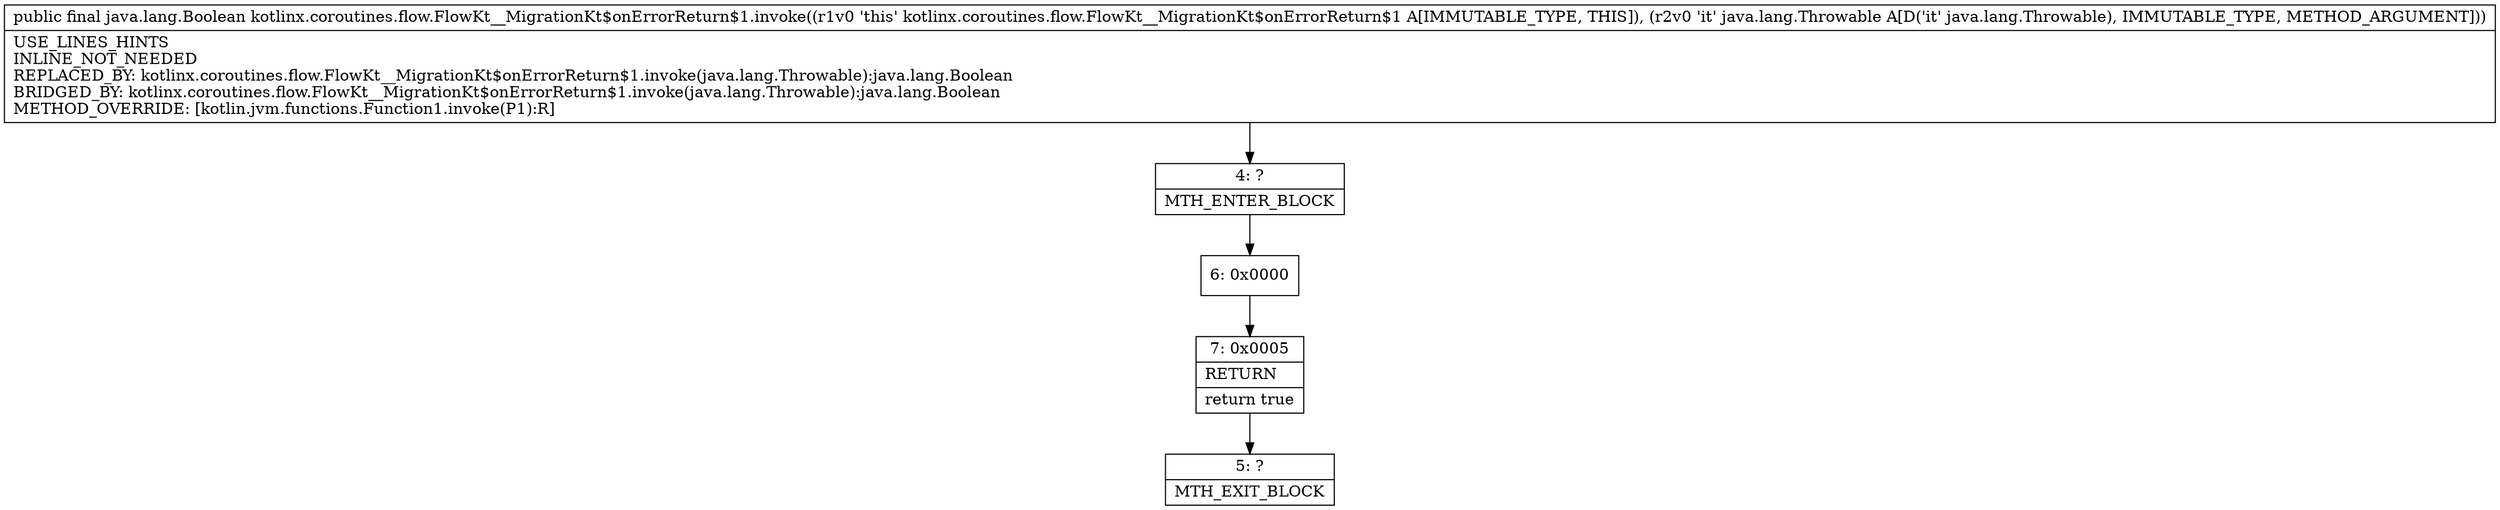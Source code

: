 digraph "CFG forkotlinx.coroutines.flow.FlowKt__MigrationKt$onErrorReturn$1.invoke(Ljava\/lang\/Throwable;)Ljava\/lang\/Boolean;" {
Node_4 [shape=record,label="{4\:\ ?|MTH_ENTER_BLOCK\l}"];
Node_6 [shape=record,label="{6\:\ 0x0000}"];
Node_7 [shape=record,label="{7\:\ 0x0005|RETURN\l|return true\l}"];
Node_5 [shape=record,label="{5\:\ ?|MTH_EXIT_BLOCK\l}"];
MethodNode[shape=record,label="{public final java.lang.Boolean kotlinx.coroutines.flow.FlowKt__MigrationKt$onErrorReturn$1.invoke((r1v0 'this' kotlinx.coroutines.flow.FlowKt__MigrationKt$onErrorReturn$1 A[IMMUTABLE_TYPE, THIS]), (r2v0 'it' java.lang.Throwable A[D('it' java.lang.Throwable), IMMUTABLE_TYPE, METHOD_ARGUMENT]))  | USE_LINES_HINTS\lINLINE_NOT_NEEDED\lREPLACED_BY: kotlinx.coroutines.flow.FlowKt__MigrationKt$onErrorReturn$1.invoke(java.lang.Throwable):java.lang.Boolean\lBRIDGED_BY: kotlinx.coroutines.flow.FlowKt__MigrationKt$onErrorReturn$1.invoke(java.lang.Throwable):java.lang.Boolean\lMETHOD_OVERRIDE: [kotlin.jvm.functions.Function1.invoke(P1):R]\l}"];
MethodNode -> Node_4;Node_4 -> Node_6;
Node_6 -> Node_7;
Node_7 -> Node_5;
}

